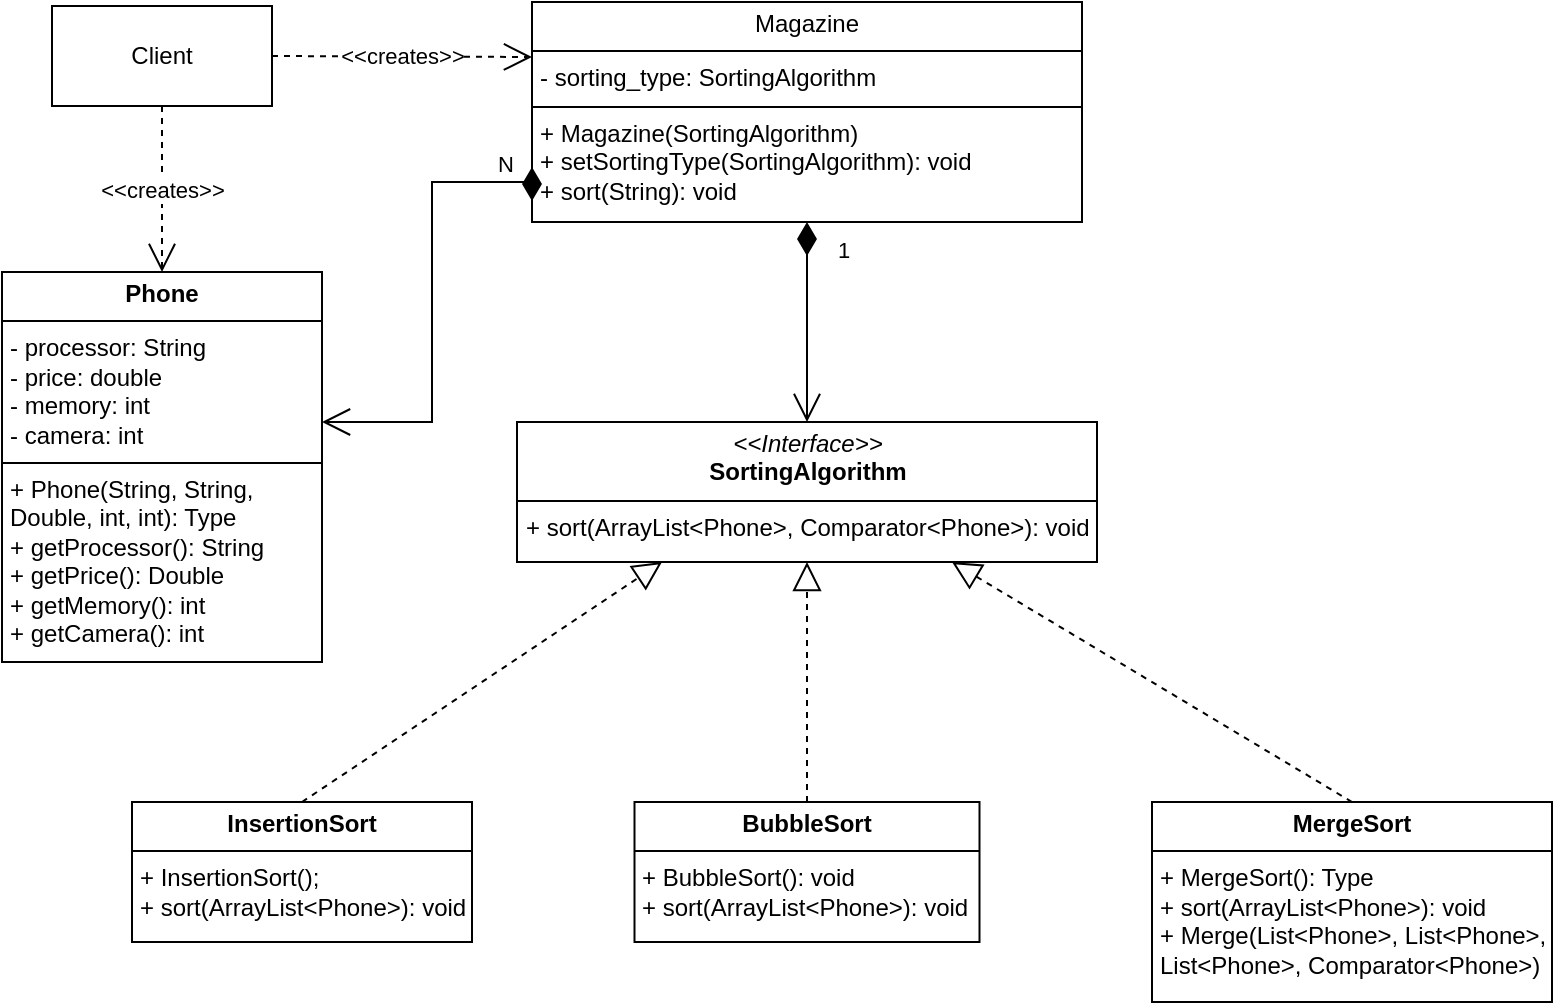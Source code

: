 <mxfile version="24.4.6" type="device">
  <diagram name="Página-1" id="VwE2vV9dRIS8zxgunZcf">
    <mxGraphModel dx="1034" dy="509" grid="1" gridSize="10" guides="1" tooltips="1" connect="1" arrows="1" fold="1" page="1" pageScale="1" pageWidth="827" pageHeight="1169" math="0" shadow="0">
      <root>
        <mxCell id="0" />
        <mxCell id="1" parent="0" />
        <mxCell id="rnNNlde1wPHUuve3VjWW-1" value="&lt;p style=&quot;margin:0px;margin-top:4px;text-align:center;&quot;&gt;&lt;i&gt;&amp;lt;&amp;lt;Interface&amp;gt;&amp;gt;&lt;/i&gt;&lt;br&gt;&lt;b&gt;SortingAlgorithm&lt;/b&gt;&lt;/p&gt;&lt;hr size=&quot;1&quot; style=&quot;border-style:solid;&quot;&gt;&lt;p style=&quot;margin:0px;margin-left:4px;&quot;&gt;+ sort(ArrayList&amp;lt;Phone&amp;gt;, Comparator&amp;lt;Phone&amp;gt;): void&lt;/p&gt;&lt;p style=&quot;margin:0px;margin-left:4px;&quot;&gt;&lt;br&gt;&lt;/p&gt;" style="verticalAlign=top;align=left;overflow=fill;html=1;whiteSpace=wrap;" vertex="1" parent="1">
          <mxGeometry x="282.5" y="230" width="290" height="70" as="geometry" />
        </mxCell>
        <mxCell id="rnNNlde1wPHUuve3VjWW-2" value="Client" style="html=1;whiteSpace=wrap;" vertex="1" parent="1">
          <mxGeometry x="50" y="22" width="110" height="50" as="geometry" />
        </mxCell>
        <mxCell id="rnNNlde1wPHUuve3VjWW-4" value="&lt;p style=&quot;margin:0px;margin-top:4px;text-align:center;&quot;&gt;&lt;b&gt;InsertionSort&lt;/b&gt;&lt;/p&gt;&lt;hr size=&quot;1&quot; style=&quot;border-style:solid;&quot;&gt;&lt;p style=&quot;margin:0px;margin-left:4px;&quot;&gt;+ InsertionSort();&lt;/p&gt;&lt;p style=&quot;margin:0px;margin-left:4px;&quot;&gt;+&amp;nbsp;&lt;span style=&quot;background-color: initial;&quot;&gt;sort(ArrayList&amp;lt;Phone&amp;gt;): void&lt;/span&gt;&lt;/p&gt;" style="verticalAlign=top;align=left;overflow=fill;html=1;whiteSpace=wrap;" vertex="1" parent="1">
          <mxGeometry x="90" y="420" width="170" height="70" as="geometry" />
        </mxCell>
        <mxCell id="rnNNlde1wPHUuve3VjWW-5" value="&lt;p style=&quot;margin:0px;margin-top:4px;text-align:center;&quot;&gt;&lt;b&gt;BubbleSort&lt;/b&gt;&lt;/p&gt;&lt;hr size=&quot;1&quot; style=&quot;border-style:solid;&quot;&gt;&lt;p style=&quot;margin:0px;margin-left:4px;&quot;&gt;+ BubbleSort(): void&lt;/p&gt;&lt;p style=&quot;margin:0px;margin-left:4px;&quot;&gt;+&amp;nbsp;&lt;span style=&quot;background-color: initial;&quot;&gt;sort(ArrayList&amp;lt;Phone&amp;gt;): void&lt;/span&gt;&lt;/p&gt;" style="verticalAlign=top;align=left;overflow=fill;html=1;whiteSpace=wrap;" vertex="1" parent="1">
          <mxGeometry x="341.25" y="420" width="172.5" height="70" as="geometry" />
        </mxCell>
        <mxCell id="rnNNlde1wPHUuve3VjWW-6" value="&lt;p style=&quot;margin:0px;margin-top:4px;text-align:center;&quot;&gt;&lt;b&gt;MergeSort&lt;/b&gt;&lt;/p&gt;&lt;hr size=&quot;1&quot; style=&quot;border-style:solid;&quot;&gt;&lt;p style=&quot;margin:0px;margin-left:4px;&quot;&gt;+ MergeSort(): Type&lt;/p&gt;&lt;p style=&quot;margin:0px;margin-left:4px;&quot;&gt;+&amp;nbsp;&lt;span style=&quot;background-color: initial;&quot;&gt;sort(ArrayList&amp;lt;Phone&amp;gt;): void&lt;/span&gt;&lt;/p&gt;&lt;p style=&quot;margin:0px;margin-left:4px;&quot;&gt;&lt;span style=&quot;background-color: initial;&quot;&gt;+ Merge(&lt;/span&gt;&lt;span style=&quot;background-color: initial;&quot;&gt;List&amp;lt;Phone&amp;gt;, List&amp;lt;Phone&amp;gt;, List&amp;lt;Phone&amp;gt;, Comparator&amp;lt;Phone&amp;gt;&lt;/span&gt;&lt;span style=&quot;background-color: initial;&quot;&gt;)&lt;/span&gt;&lt;/p&gt;" style="verticalAlign=top;align=left;overflow=fill;html=1;whiteSpace=wrap;" vertex="1" parent="1">
          <mxGeometry x="600" y="420" width="200" height="100" as="geometry" />
        </mxCell>
        <mxCell id="rnNNlde1wPHUuve3VjWW-7" value="&lt;p style=&quot;margin:0px;margin-top:4px;text-align:center;&quot;&gt;&lt;b&gt;Phone&lt;/b&gt;&lt;/p&gt;&lt;hr size=&quot;1&quot; style=&quot;border-style:solid;&quot;&gt;&lt;p style=&quot;margin:0px;margin-left:4px;&quot;&gt;&lt;span style=&quot;background-color: initial;&quot;&gt;- processor: String&lt;/span&gt;&lt;br&gt;&lt;/p&gt;&lt;p style=&quot;margin:0px;margin-left:4px;&quot;&gt;- price: double&lt;/p&gt;&lt;p style=&quot;margin:0px;margin-left:4px;&quot;&gt;- memory: int&lt;/p&gt;&lt;p style=&quot;margin:0px;margin-left:4px;&quot;&gt;- camera: int&lt;/p&gt;&lt;hr size=&quot;1&quot; style=&quot;border-style:solid;&quot;&gt;&lt;p style=&quot;margin:0px;margin-left:4px;&quot;&gt;+ Phone(String, String, Double, int, int): Type&lt;/p&gt;&lt;p style=&quot;margin:0px;margin-left:4px;&quot;&gt;&lt;span style=&quot;background-color: initial;&quot;&gt;+ getProcessor(): String&lt;/span&gt;&lt;br&gt;&lt;/p&gt;&lt;p style=&quot;margin:0px;margin-left:4px;&quot;&gt;+ getPrice(): Double&lt;/p&gt;&lt;p style=&quot;margin:0px;margin-left:4px;&quot;&gt;+ getMemory(): int&lt;/p&gt;&lt;p style=&quot;margin:0px;margin-left:4px;&quot;&gt;+ getCamera(): int&lt;/p&gt;" style="verticalAlign=top;align=left;overflow=fill;html=1;whiteSpace=wrap;" vertex="1" parent="1">
          <mxGeometry x="25" y="155" width="160" height="195" as="geometry" />
        </mxCell>
        <mxCell id="rnNNlde1wPHUuve3VjWW-9" value="&lt;p style=&quot;margin:0px;margin-top:4px;text-align:center;&quot;&gt;Magazine&lt;/p&gt;&lt;hr size=&quot;1&quot; style=&quot;border-style:solid;&quot;&gt;&lt;p style=&quot;margin:0px;margin-left:4px;&quot;&gt;&lt;span style=&quot;background-color: initial;&quot;&gt;- sorting_type: SortingAlgorithm&lt;/span&gt;&lt;br&gt;&lt;/p&gt;&lt;hr size=&quot;1&quot; style=&quot;border-style:solid;&quot;&gt;&lt;p style=&quot;margin:0px;margin-left:4px;&quot;&gt;+ Magazine(SortingAlgorithm)&lt;/p&gt;&lt;p style=&quot;margin:0px;margin-left:4px;&quot;&gt;&lt;span style=&quot;background-color: initial;&quot;&gt;+ setSortingType(SortingAlgorithm): void&lt;/span&gt;&lt;/p&gt;&lt;p style=&quot;margin:0px;margin-left:4px;&quot;&gt;&lt;span style=&quot;background-color: initial;&quot;&gt;+ sort(String): void&lt;/span&gt;&lt;/p&gt;" style="verticalAlign=top;align=left;overflow=fill;html=1;whiteSpace=wrap;" vertex="1" parent="1">
          <mxGeometry x="290" y="20" width="275" height="110" as="geometry" />
        </mxCell>
        <mxCell id="rnNNlde1wPHUuve3VjWW-10" value="" style="endArrow=block;dashed=1;endFill=0;endSize=12;html=1;rounded=0;exitX=0.5;exitY=0;exitDx=0;exitDy=0;entryX=0.25;entryY=1;entryDx=0;entryDy=0;" edge="1" parent="1" source="rnNNlde1wPHUuve3VjWW-4" target="rnNNlde1wPHUuve3VjWW-1">
          <mxGeometry width="160" relative="1" as="geometry">
            <mxPoint x="330" y="350" as="sourcePoint" />
            <mxPoint x="490" y="350" as="targetPoint" />
          </mxGeometry>
        </mxCell>
        <mxCell id="rnNNlde1wPHUuve3VjWW-11" value="" style="endArrow=block;dashed=1;endFill=0;endSize=12;html=1;rounded=0;entryX=0.5;entryY=1;entryDx=0;entryDy=0;exitX=0.5;exitY=0;exitDx=0;exitDy=0;" edge="1" parent="1" source="rnNNlde1wPHUuve3VjWW-5" target="rnNNlde1wPHUuve3VjWW-1">
          <mxGeometry width="160" relative="1" as="geometry">
            <mxPoint x="380" y="390" as="sourcePoint" />
            <mxPoint x="540" y="390" as="targetPoint" />
          </mxGeometry>
        </mxCell>
        <mxCell id="rnNNlde1wPHUuve3VjWW-12" value="" style="endArrow=block;dashed=1;endFill=0;endSize=12;html=1;rounded=0;entryX=0.75;entryY=1;entryDx=0;entryDy=0;exitX=0.5;exitY=0;exitDx=0;exitDy=0;" edge="1" parent="1" source="rnNNlde1wPHUuve3VjWW-6" target="rnNNlde1wPHUuve3VjWW-1">
          <mxGeometry width="160" relative="1" as="geometry">
            <mxPoint x="350" y="340" as="sourcePoint" />
            <mxPoint x="510" y="340" as="targetPoint" />
          </mxGeometry>
        </mxCell>
        <mxCell id="rnNNlde1wPHUuve3VjWW-13" value="N" style="endArrow=open;html=1;endSize=12;startArrow=diamondThin;startSize=14;startFill=1;edgeStyle=orthogonalEdgeStyle;align=left;verticalAlign=bottom;rounded=0;exitX=0;exitY=0.75;exitDx=0;exitDy=0;" edge="1" parent="1" source="rnNNlde1wPHUuve3VjWW-9" target="rnNNlde1wPHUuve3VjWW-7">
          <mxGeometry x="-0.763" relative="1" as="geometry">
            <mxPoint x="240" y="180" as="sourcePoint" />
            <mxPoint x="400" y="180" as="targetPoint" />
            <Array as="points">
              <mxPoint x="290" y="110" />
              <mxPoint x="240" y="110" />
              <mxPoint x="240" y="230" />
            </Array>
            <mxPoint x="1" as="offset" />
          </mxGeometry>
        </mxCell>
        <mxCell id="rnNNlde1wPHUuve3VjWW-14" value="1" style="endArrow=open;html=1;endSize=12;startArrow=diamondThin;startSize=14;startFill=1;edgeStyle=orthogonalEdgeStyle;align=left;verticalAlign=bottom;rounded=0;entryX=0.5;entryY=0;entryDx=0;entryDy=0;" edge="1" parent="1" source="rnNNlde1wPHUuve3VjWW-9" target="rnNNlde1wPHUuve3VjWW-1">
          <mxGeometry x="-0.541" y="13" relative="1" as="geometry">
            <mxPoint x="410" y="170" as="sourcePoint" />
            <mxPoint x="570" y="170" as="targetPoint" />
            <mxPoint as="offset" />
          </mxGeometry>
        </mxCell>
        <mxCell id="rnNNlde1wPHUuve3VjWW-15" value="&amp;lt;&amp;lt;creates&amp;gt;&amp;gt;" style="endArrow=open;endSize=12;dashed=1;html=1;rounded=0;exitX=1;exitY=0.5;exitDx=0;exitDy=0;entryX=0;entryY=0.25;entryDx=0;entryDy=0;" edge="1" parent="1" source="rnNNlde1wPHUuve3VjWW-2" target="rnNNlde1wPHUuve3VjWW-9">
          <mxGeometry width="160" relative="1" as="geometry">
            <mxPoint x="160" y="20" as="sourcePoint" />
            <mxPoint x="280" y="45" as="targetPoint" />
          </mxGeometry>
        </mxCell>
        <mxCell id="rnNNlde1wPHUuve3VjWW-16" value="&amp;lt;&amp;lt;creates&amp;gt;&amp;gt;" style="endArrow=open;endSize=12;dashed=1;html=1;rounded=0;exitX=0.5;exitY=1;exitDx=0;exitDy=0;entryX=0.5;entryY=0;entryDx=0;entryDy=0;" edge="1" parent="1" source="rnNNlde1wPHUuve3VjWW-2" target="rnNNlde1wPHUuve3VjWW-7">
          <mxGeometry width="160" relative="1" as="geometry">
            <mxPoint x="80" y="100" as="sourcePoint" />
            <mxPoint x="240" y="100" as="targetPoint" />
          </mxGeometry>
        </mxCell>
      </root>
    </mxGraphModel>
  </diagram>
</mxfile>
